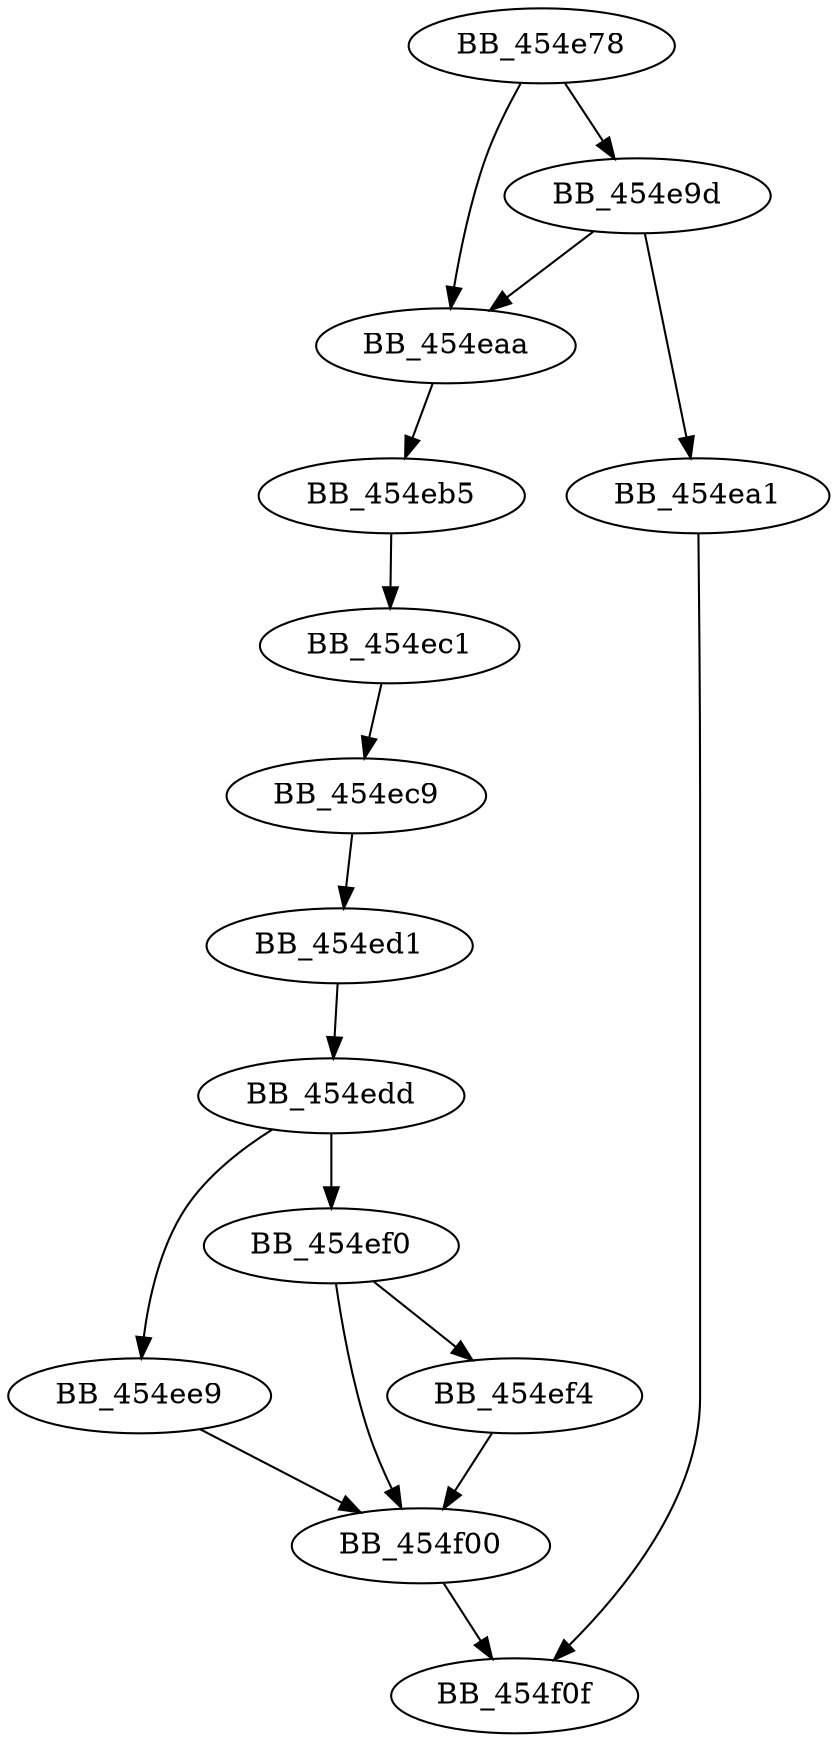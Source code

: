 DiGraph sub_454E78{
BB_454e78->BB_454e9d
BB_454e78->BB_454eaa
BB_454e9d->BB_454ea1
BB_454e9d->BB_454eaa
BB_454ea1->BB_454f0f
BB_454eaa->BB_454eb5
BB_454eb5->BB_454ec1
BB_454ec1->BB_454ec9
BB_454ec9->BB_454ed1
BB_454ed1->BB_454edd
BB_454edd->BB_454ee9
BB_454edd->BB_454ef0
BB_454ee9->BB_454f00
BB_454ef0->BB_454ef4
BB_454ef0->BB_454f00
BB_454ef4->BB_454f00
BB_454f00->BB_454f0f
}
